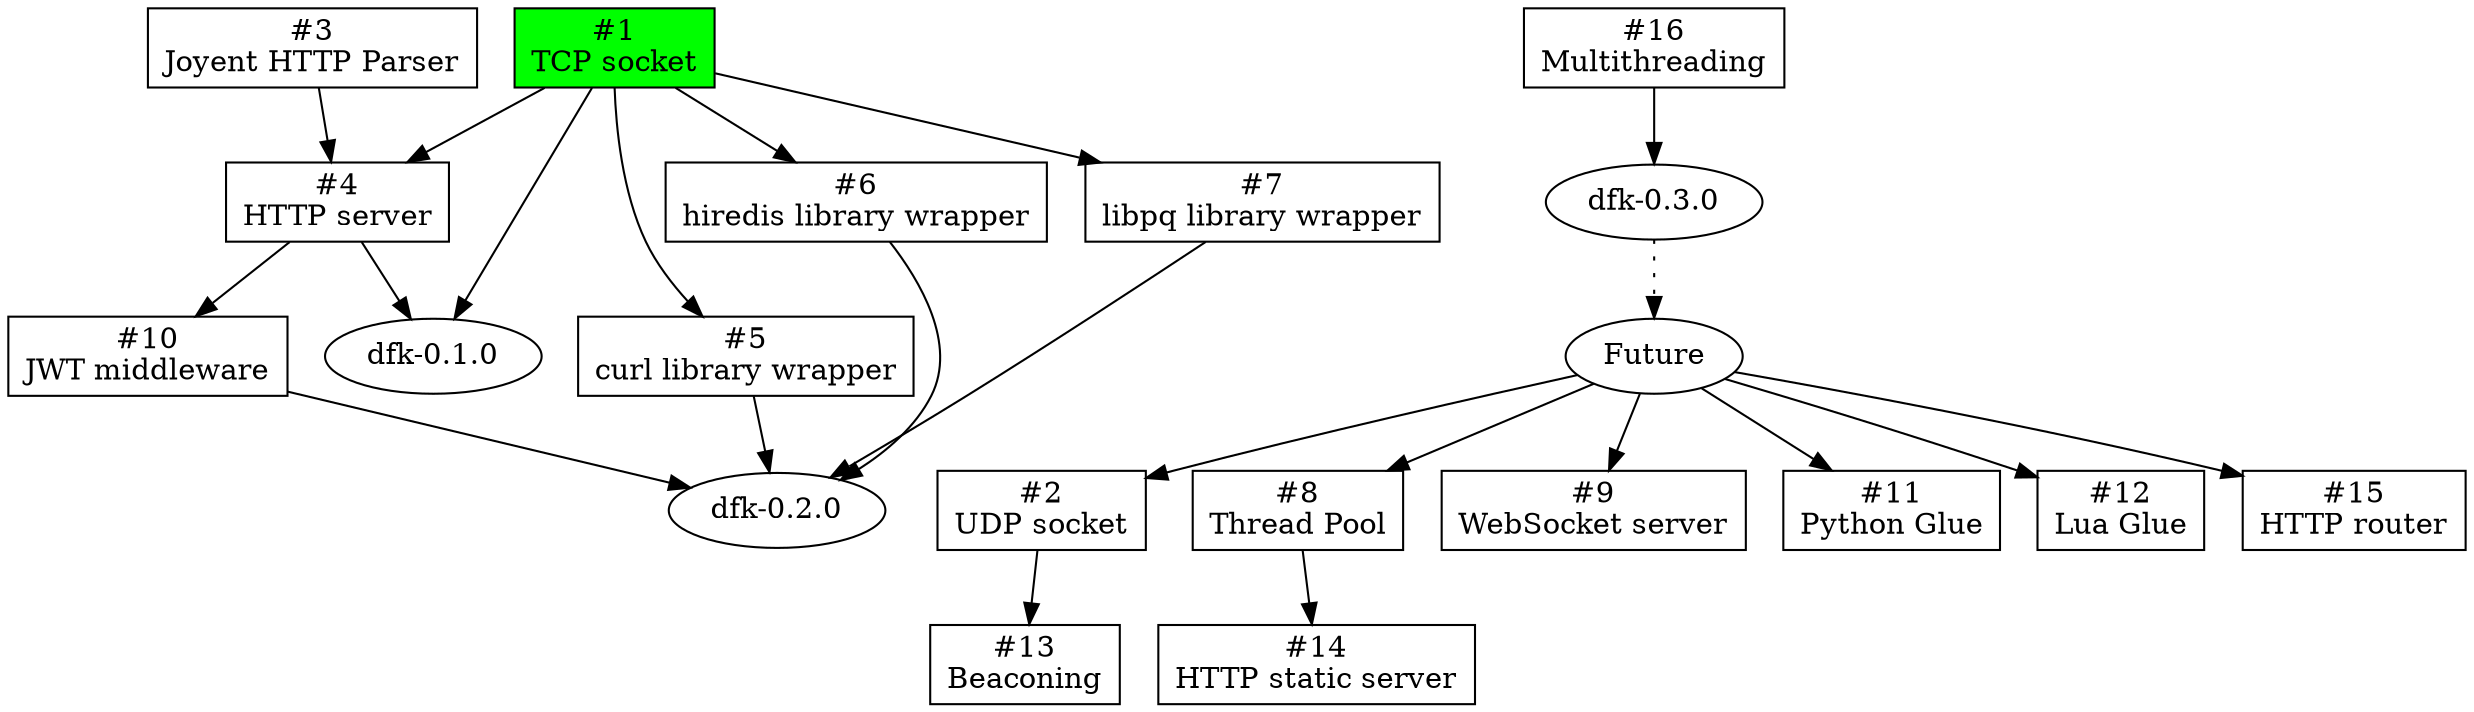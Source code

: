 digraph "DFK Library Roadmap" {
  node [shape=box];

  tcp_socket [label="#1\nTCP socket" fillcolor=green style=filled];
  udp_socket [label="#2\nUDP socket"];

  http_parser [label="#3\nJoyent HTTP Parser"];

  http_server [label="#4\nHTTP server"];
    tcp_socket -> http_server
    http_parser -> http_server

  curl [label="#5\ncurl library wrapper"];
    tcp_socket -> curl;

  redis [label="#6\nhiredis library wrapper"];
    tcp_socket -> redis;

  libpq [label="#7\nlibpq library wrapper"];
    tcp_socket -> libpq;

  threadpool [label="#8\nThread Pool"];

  ws [label="#9\nWebSocket server"];

  jwt [label="#10\nJWT middleware"];
    http_server -> jwt;

  python [label="#11\nPython Glue"];
  lua [label="#12\nLua Glue"];

  beacon [label="#13\nBeaconing"];
    udp_socket -> beacon;

  static [label="#14\nHTTP static server"];
    threadpool -> static;

  router [label="#15\nHTTP router"];

  mt [label="#16\nMultithreading"];

  dfk010 [label="dfk-0.1.0" shape=oval];
    tcp_socket -> dfk010
    http_server -> dfk010

  dfk020 [label="dfk-0.2.0" shape=oval];
    jwt -> dfk020;
    redis -> dfk020;
    curl -> dfk020;
    libpq -> dfk020;

  dfk030 [label="dfk-0.3.0" shape=oval];
    mt -> dfk030;

  future [label="Future" shape=oval];
    dfk030 -> future [style=dotted];

  future -> udp_socket;
  future -> ws;
  future -> threadpool;
  future -> python;
  future -> lua;
  future -> router;
}
